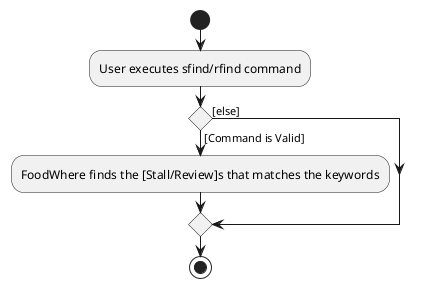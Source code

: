 @startuml
start
:User executes sfind/rfind command;

'Since the beta syntax does not support placing the condition outside the
'diamond we place it as the true branch instead.
if () then ([Command is Valid])
    :FoodWhere finds the [Stall/Review]s that matches the keywords;
else ([else])
endif
stop
@enduml
